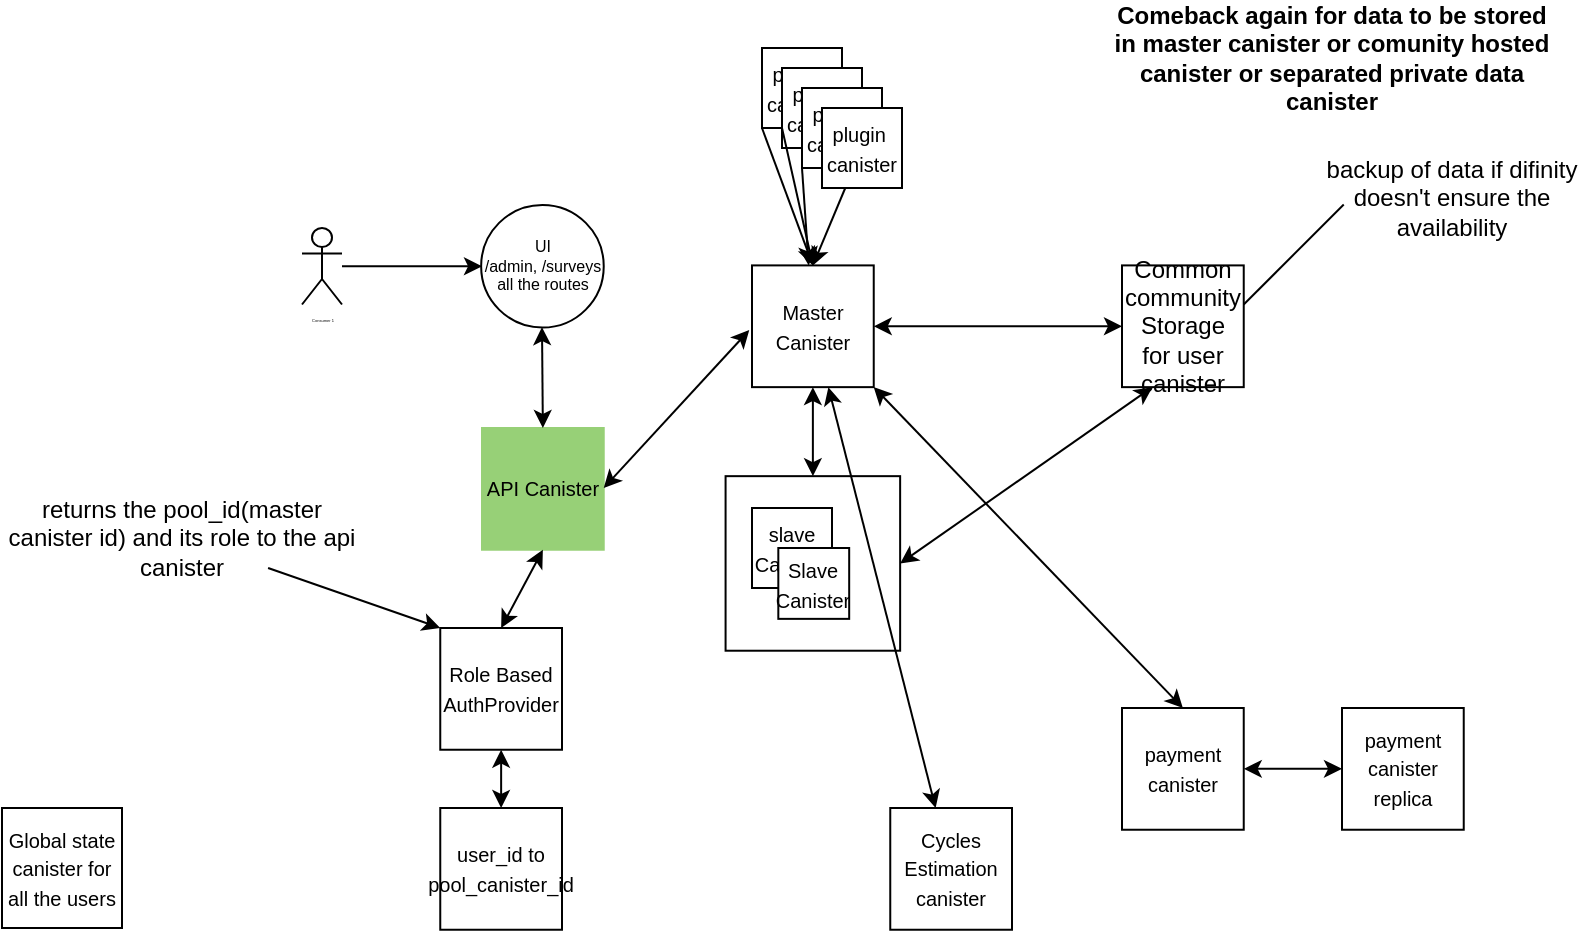 <mxfile version="16.0.0" type="github">
  <diagram id="ef4Ubq1G3yexwylZe5gk" name="Page-1">
    <mxGraphModel dx="1186" dy="648" grid="1" gridSize="10" guides="1" tooltips="1" connect="1" arrows="1" fold="1" page="1" pageScale="1" pageWidth="850" pageHeight="1100" math="0" shadow="0">
      <root>
        <mxCell id="0" />
        <mxCell id="1" parent="0" />
        <mxCell id="FFpFOXBZ536BAtnDVw55-1" value="&lt;font style=&quot;font-size: 2px;&quot;&gt;Consumer 1&lt;/font&gt;" style="shape=umlActor;verticalLabelPosition=bottom;verticalAlign=top;html=1;outlineConnect=0;fontSize=2;" vertex="1" parent="1">
          <mxGeometry x="200" y="170" width="20" height="38.25" as="geometry" />
        </mxCell>
        <mxCell id="FFpFOXBZ536BAtnDVw55-2" value="" style="endArrow=classic;html=1;rounded=0;fontSize=2;entryX=0;entryY=0.5;entryDx=0;entryDy=0;" edge="1" parent="1" source="FFpFOXBZ536BAtnDVw55-1">
          <mxGeometry width="50" height="50" relative="1" as="geometry">
            <mxPoint x="420" y="210" as="sourcePoint" />
            <mxPoint x="290" y="189.125" as="targetPoint" />
          </mxGeometry>
        </mxCell>
        <mxCell id="FFpFOXBZ536BAtnDVw55-3" value="&lt;font style=&quot;font-size: 10px&quot;&gt;API Canister&lt;/font&gt;" style="whiteSpace=wrap;html=1;aspect=fixed;fontSize=12;strokeColor=#97D077;fillColor=#97D077;" vertex="1" parent="1">
          <mxGeometry x="290" y="270" width="60.87" height="60.87" as="geometry" />
        </mxCell>
        <mxCell id="FFpFOXBZ536BAtnDVw55-4" value="" style="endArrow=classic;startArrow=classic;html=1;rounded=0;fontSize=10;exitX=0.5;exitY=0;exitDx=0;exitDy=0;" edge="1" parent="1" source="FFpFOXBZ536BAtnDVw55-3">
          <mxGeometry width="50" height="50" relative="1" as="geometry">
            <mxPoint x="270" y="269.56" as="sourcePoint" />
            <mxPoint x="320" y="219.56" as="targetPoint" />
          </mxGeometry>
        </mxCell>
        <mxCell id="FFpFOXBZ536BAtnDVw55-5" value="&lt;span style=&quot;font-size: 10px&quot;&gt;payment canister&lt;/span&gt;" style="whiteSpace=wrap;html=1;aspect=fixed;fontSize=12;" vertex="1" parent="1">
          <mxGeometry x="610" y="410" width="60.87" height="60.87" as="geometry" />
        </mxCell>
        <mxCell id="FFpFOXBZ536BAtnDVw55-6" value="&lt;font style=&quot;font-size: 10px&quot;&gt;user_id to pool_canister_id&lt;/font&gt;" style="whiteSpace=wrap;html=1;aspect=fixed;fontSize=12;" vertex="1" parent="1">
          <mxGeometry x="269.13" y="460" width="60.87" height="60.87" as="geometry" />
        </mxCell>
        <mxCell id="FFpFOXBZ536BAtnDVw55-7" value="" style="endArrow=classic;startArrow=classic;html=1;rounded=0;fontSize=10;entryX=0.5;entryY=1;entryDx=0;entryDy=0;exitX=0.5;exitY=0;exitDx=0;exitDy=0;" edge="1" parent="1" source="FFpFOXBZ536BAtnDVw55-29" target="FFpFOXBZ536BAtnDVw55-3">
          <mxGeometry width="50" height="50" relative="1" as="geometry">
            <mxPoint x="220" y="400" as="sourcePoint" />
            <mxPoint x="270" y="350" as="targetPoint" />
          </mxGeometry>
        </mxCell>
        <mxCell id="FFpFOXBZ536BAtnDVw55-8" value="" style="endArrow=classic;startArrow=classic;html=1;rounded=0;fontSize=10;entryX=1;entryY=1;entryDx=0;entryDy=0;exitX=0.5;exitY=0;exitDx=0;exitDy=0;" edge="1" parent="1" source="FFpFOXBZ536BAtnDVw55-5" target="FFpFOXBZ536BAtnDVw55-12">
          <mxGeometry width="50" height="50" relative="1" as="geometry">
            <mxPoint x="767.5" y="400" as="sourcePoint" />
            <mxPoint x="837.5" y="360.435" as="targetPoint" />
          </mxGeometry>
        </mxCell>
        <mxCell id="FFpFOXBZ536BAtnDVw55-9" value="&lt;span style=&quot;font-size: 10px&quot;&gt;payment canister replica&lt;/span&gt;" style="whiteSpace=wrap;html=1;aspect=fixed;fontSize=12;" vertex="1" parent="1">
          <mxGeometry x="720" y="410" width="60.87" height="60.87" as="geometry" />
        </mxCell>
        <mxCell id="FFpFOXBZ536BAtnDVw55-10" value="" style="endArrow=classic;startArrow=classic;html=1;rounded=0;fontSize=10;entryX=-0.017;entryY=0.638;entryDx=0;entryDy=0;entryPerimeter=0;" edge="1" parent="1">
          <mxGeometry width="50" height="50" relative="1" as="geometry">
            <mxPoint x="350.87" y="300" as="sourcePoint" />
            <mxPoint x="423.64" y="221.04" as="targetPoint" />
          </mxGeometry>
        </mxCell>
        <mxCell id="FFpFOXBZ536BAtnDVw55-12" value="&lt;span style=&quot;font-size: 10px&quot;&gt;Master Canister&lt;/span&gt;" style="whiteSpace=wrap;html=1;aspect=fixed;fontSize=12;" vertex="1" parent="1">
          <mxGeometry x="425" y="188.7" width="60.87" height="60.87" as="geometry" />
        </mxCell>
        <mxCell id="FFpFOXBZ536BAtnDVw55-13" value="" style="endArrow=classic;startArrow=classic;html=1;rounded=0;fontSize=10;exitX=1;exitY=0.5;exitDx=0;exitDy=0;" edge="1" parent="1" source="FFpFOXBZ536BAtnDVw55-12" target="FFpFOXBZ536BAtnDVw55-40">
          <mxGeometry width="50" height="50" relative="1" as="geometry">
            <mxPoint x="510" y="279.13" as="sourcePoint" />
            <mxPoint x="555" y="219" as="targetPoint" />
          </mxGeometry>
        </mxCell>
        <mxCell id="FFpFOXBZ536BAtnDVw55-18" value="" style="endArrow=classic;startArrow=classic;html=1;rounded=0;fontSize=8;" edge="1" parent="1" source="FFpFOXBZ536BAtnDVw55-9" target="FFpFOXBZ536BAtnDVw55-5">
          <mxGeometry width="50" height="50" relative="1" as="geometry">
            <mxPoint x="877.5" y="519.13" as="sourcePoint" />
            <mxPoint x="957.5" y="499.13" as="targetPoint" />
          </mxGeometry>
        </mxCell>
        <mxCell id="FFpFOXBZ536BAtnDVw55-19" value="&lt;font style=&quot;font-size: 10px&quot;&gt;plugin&amp;nbsp; canister&lt;/font&gt;" style="whiteSpace=wrap;html=1;aspect=fixed;fontSize=12;" vertex="1" parent="1">
          <mxGeometry x="430" y="80" width="40" height="40" as="geometry" />
        </mxCell>
        <mxCell id="FFpFOXBZ536BAtnDVw55-20" value="&lt;font style=&quot;font-size: 10px&quot;&gt;plugin&amp;nbsp; canister&lt;/font&gt;" style="whiteSpace=wrap;html=1;aspect=fixed;fontSize=12;" vertex="1" parent="1">
          <mxGeometry x="440" y="90" width="40" height="40" as="geometry" />
        </mxCell>
        <mxCell id="FFpFOXBZ536BAtnDVw55-21" value="&lt;font style=&quot;font-size: 10px&quot;&gt;plugin&amp;nbsp; canister&lt;/font&gt;" style="whiteSpace=wrap;html=1;aspect=fixed;fontSize=12;" vertex="1" parent="1">
          <mxGeometry x="450" y="100" width="40" height="40" as="geometry" />
        </mxCell>
        <mxCell id="FFpFOXBZ536BAtnDVw55-22" value="&lt;font style=&quot;font-size: 10px&quot;&gt;plugin&amp;nbsp; canister&lt;/font&gt;" style="whiteSpace=wrap;html=1;aspect=fixed;fontSize=12;" vertex="1" parent="1">
          <mxGeometry x="460" y="110" width="40" height="40" as="geometry" />
        </mxCell>
        <mxCell id="FFpFOXBZ536BAtnDVw55-23" value="" style="endArrow=classic;html=1;rounded=0;fontSize=8;entryX=0.5;entryY=0;entryDx=0;entryDy=0;" edge="1" parent="1" source="FFpFOXBZ536BAtnDVw55-22" target="FFpFOXBZ536BAtnDVw55-12">
          <mxGeometry width="50" height="50" relative="1" as="geometry">
            <mxPoint x="380" y="230" as="sourcePoint" />
            <mxPoint x="430" y="180" as="targetPoint" />
          </mxGeometry>
        </mxCell>
        <mxCell id="FFpFOXBZ536BAtnDVw55-24" value="" style="endArrow=classic;html=1;rounded=0;fontSize=8;exitX=0;exitY=1;exitDx=0;exitDy=0;" edge="1" parent="1" source="FFpFOXBZ536BAtnDVw55-21" target="FFpFOXBZ536BAtnDVw55-12">
          <mxGeometry width="50" height="50" relative="1" as="geometry">
            <mxPoint x="486.815" y="160" as="sourcePoint" />
            <mxPoint x="480.652" y="198.7" as="targetPoint" />
          </mxGeometry>
        </mxCell>
        <mxCell id="FFpFOXBZ536BAtnDVw55-25" value="" style="endArrow=classic;html=1;rounded=0;fontSize=8;exitX=0;exitY=0.75;exitDx=0;exitDy=0;entryX=0.5;entryY=0;entryDx=0;entryDy=0;" edge="1" parent="1" source="FFpFOXBZ536BAtnDVw55-20" target="FFpFOXBZ536BAtnDVw55-12">
          <mxGeometry width="50" height="50" relative="1" as="geometry">
            <mxPoint x="496.815" y="170" as="sourcePoint" />
            <mxPoint x="450" y="180" as="targetPoint" />
          </mxGeometry>
        </mxCell>
        <mxCell id="FFpFOXBZ536BAtnDVw55-26" value="" style="endArrow=classic;html=1;rounded=0;fontSize=8;exitX=0;exitY=1;exitDx=0;exitDy=0;entryX=0.5;entryY=0;entryDx=0;entryDy=0;" edge="1" parent="1" source="FFpFOXBZ536BAtnDVw55-19" target="FFpFOXBZ536BAtnDVw55-12">
          <mxGeometry width="50" height="50" relative="1" as="geometry">
            <mxPoint x="506.815" y="180" as="sourcePoint" />
            <mxPoint x="460" y="190" as="targetPoint" />
          </mxGeometry>
        </mxCell>
        <mxCell id="FFpFOXBZ536BAtnDVw55-29" value="&lt;span style=&quot;font-size: 10px&quot;&gt;Role Based AuthProvider&lt;br&gt;&lt;/span&gt;" style="whiteSpace=wrap;html=1;aspect=fixed;fontSize=12;" vertex="1" parent="1">
          <mxGeometry x="269.13" y="370" width="60.87" height="60.87" as="geometry" />
        </mxCell>
        <mxCell id="FFpFOXBZ536BAtnDVw55-30" value="" style="endArrow=classic;startArrow=classic;html=1;rounded=0;fontSize=8;entryX=0.5;entryY=0;entryDx=0;entryDy=0;exitX=0.5;exitY=1;exitDx=0;exitDy=0;" edge="1" parent="1" source="FFpFOXBZ536BAtnDVw55-29" target="FFpFOXBZ536BAtnDVw55-6">
          <mxGeometry width="50" height="50" relative="1" as="geometry">
            <mxPoint x="220" y="470" as="sourcePoint" />
            <mxPoint x="270" y="420" as="targetPoint" />
          </mxGeometry>
        </mxCell>
        <mxCell id="FFpFOXBZ536BAtnDVw55-36" value="&lt;span style=&quot;font-size: 10px&quot;&gt;Cycles Estimation canister&lt;/span&gt;" style="whiteSpace=wrap;html=1;aspect=fixed;fontSize=12;" vertex="1" parent="1">
          <mxGeometry x="494.13" y="460" width="60.87" height="60.87" as="geometry" />
        </mxCell>
        <mxCell id="FFpFOXBZ536BAtnDVw55-37" value="UI&lt;br&gt;/admin, /surveys&lt;br&gt;all the routes" style="ellipse;whiteSpace=wrap;html=1;aspect=fixed;fontSize=8;" vertex="1" parent="1">
          <mxGeometry x="289.57" y="158.47" width="61.3" height="61.3" as="geometry" />
        </mxCell>
        <mxCell id="FFpFOXBZ536BAtnDVw55-38" value="returns the pool_id(master canister id) and its role to the api canister" style="text;html=1;strokeColor=none;fillColor=none;align=center;verticalAlign=middle;whiteSpace=wrap;rounded=0;fontSize=12;" vertex="1" parent="1">
          <mxGeometry x="50" y="310" width="180" height="30" as="geometry" />
        </mxCell>
        <mxCell id="FFpFOXBZ536BAtnDVw55-39" value="" style="endArrow=classic;html=1;rounded=0;fontSize=12;entryX=0;entryY=0;entryDx=0;entryDy=0;" edge="1" parent="1" source="FFpFOXBZ536BAtnDVw55-38" target="FFpFOXBZ536BAtnDVw55-29">
          <mxGeometry width="50" height="50" relative="1" as="geometry">
            <mxPoint x="380" y="370" as="sourcePoint" />
            <mxPoint x="430" y="320" as="targetPoint" />
          </mxGeometry>
        </mxCell>
        <mxCell id="FFpFOXBZ536BAtnDVw55-40" value="Common community Storage for user&lt;br&gt;canister" style="whiteSpace=wrap;html=1;aspect=fixed;" vertex="1" parent="1">
          <mxGeometry x="610" y="188.7" width="60.87" height="60.87" as="geometry" />
        </mxCell>
        <mxCell id="FFpFOXBZ536BAtnDVw55-49" value="" style="whiteSpace=wrap;html=1;aspect=fixed;" vertex="1" parent="1">
          <mxGeometry x="411.79" y="294.08" width="87.28" height="87.28" as="geometry" />
        </mxCell>
        <mxCell id="FFpFOXBZ536BAtnDVw55-47" value="&lt;span style=&quot;font-size: 10px&quot;&gt;slave Canister&lt;/span&gt;" style="whiteSpace=wrap;html=1;aspect=fixed;fontSize=12;" vertex="1" parent="1">
          <mxGeometry x="425" y="310" width="40" height="40" as="geometry" />
        </mxCell>
        <mxCell id="FFpFOXBZ536BAtnDVw55-48" value="&lt;span style=&quot;font-size: 10px&quot;&gt;Slave Canister&lt;/span&gt;" style="whiteSpace=wrap;html=1;aspect=fixed;fontSize=12;" vertex="1" parent="1">
          <mxGeometry x="438.16" y="330" width="35.43" height="35.43" as="geometry" />
        </mxCell>
        <mxCell id="FFpFOXBZ536BAtnDVw55-50" value="" style="endArrow=classic;startArrow=classic;html=1;rounded=0;exitX=0.5;exitY=0;exitDx=0;exitDy=0;" edge="1" parent="1" source="FFpFOXBZ536BAtnDVw55-49" target="FFpFOXBZ536BAtnDVw55-12">
          <mxGeometry width="50" height="50" relative="1" as="geometry">
            <mxPoint x="400" y="420" as="sourcePoint" />
            <mxPoint x="450" y="370" as="targetPoint" />
          </mxGeometry>
        </mxCell>
        <mxCell id="FFpFOXBZ536BAtnDVw55-53" value="" style="endArrow=classic;startArrow=classic;html=1;rounded=0;entryX=0.25;entryY=1;entryDx=0;entryDy=0;exitX=1;exitY=0.5;exitDx=0;exitDy=0;" edge="1" parent="1" source="FFpFOXBZ536BAtnDVw55-49" target="FFpFOXBZ536BAtnDVw55-40">
          <mxGeometry width="50" height="50" relative="1" as="geometry">
            <mxPoint x="540" y="294.08" as="sourcePoint" />
            <mxPoint x="590" y="244.08" as="targetPoint" />
          </mxGeometry>
        </mxCell>
        <mxCell id="FFpFOXBZ536BAtnDVw55-54" value="backup of data if difinity doesn&#39;t ensure the availability" style="text;html=1;strokeColor=none;fillColor=none;align=center;verticalAlign=middle;whiteSpace=wrap;rounded=0;" vertex="1" parent="1">
          <mxGeometry x="710" y="140" width="130" height="30" as="geometry" />
        </mxCell>
        <mxCell id="FFpFOXBZ536BAtnDVw55-58" value="" style="endArrow=none;html=1;rounded=0;" edge="1" parent="1">
          <mxGeometry width="50" height="50" relative="1" as="geometry">
            <mxPoint x="670.87" y="208.25" as="sourcePoint" />
            <mxPoint x="720.87" y="158.25" as="targetPoint" />
          </mxGeometry>
        </mxCell>
        <mxCell id="FFpFOXBZ536BAtnDVw55-59" value="" style="endArrow=classic;startArrow=classic;html=1;rounded=0;" edge="1" parent="1" source="FFpFOXBZ536BAtnDVw55-36" target="FFpFOXBZ536BAtnDVw55-12">
          <mxGeometry width="50" height="50" relative="1" as="geometry">
            <mxPoint x="400" y="410" as="sourcePoint" />
            <mxPoint x="450" y="360" as="targetPoint" />
          </mxGeometry>
        </mxCell>
        <mxCell id="FFpFOXBZ536BAtnDVw55-62" value="&lt;span style=&quot;font-size: 10px&quot;&gt;Global state canister for all the users&lt;br&gt;&lt;/span&gt;" style="whiteSpace=wrap;html=1;aspect=fixed;fontSize=12;" vertex="1" parent="1">
          <mxGeometry x="50" y="460" width="60" height="60" as="geometry" />
        </mxCell>
        <mxCell id="FFpFOXBZ536BAtnDVw55-73" value="&lt;b&gt;Comeback again for data to be stored in master canister or comunity hosted canister or separated private data canister&lt;/b&gt;" style="text;html=1;strokeColor=none;fillColor=none;align=center;verticalAlign=middle;whiteSpace=wrap;rounded=0;" vertex="1" parent="1">
          <mxGeometry x="600" y="70" width="230" height="30" as="geometry" />
        </mxCell>
      </root>
    </mxGraphModel>
  </diagram>
</mxfile>
